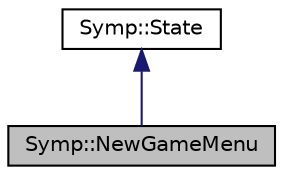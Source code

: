 digraph "Symp::NewGameMenu"
{
  edge [fontname="Helvetica",fontsize="10",labelfontname="Helvetica",labelfontsize="10"];
  node [fontname="Helvetica",fontsize="10",shape=record];
  Node1 [label="Symp::NewGameMenu",height=0.2,width=0.4,color="black", fillcolor="grey75", style="filled" fontcolor="black"];
  Node2 -> Node1 [dir="back",color="midnightblue",fontsize="10",style="solid",fontname="Helvetica"];
  Node2 [label="Symp::State",height=0.2,width=0.4,color="black", fillcolor="white", style="filled",URL="$class_symp_1_1_state.html"];
}
